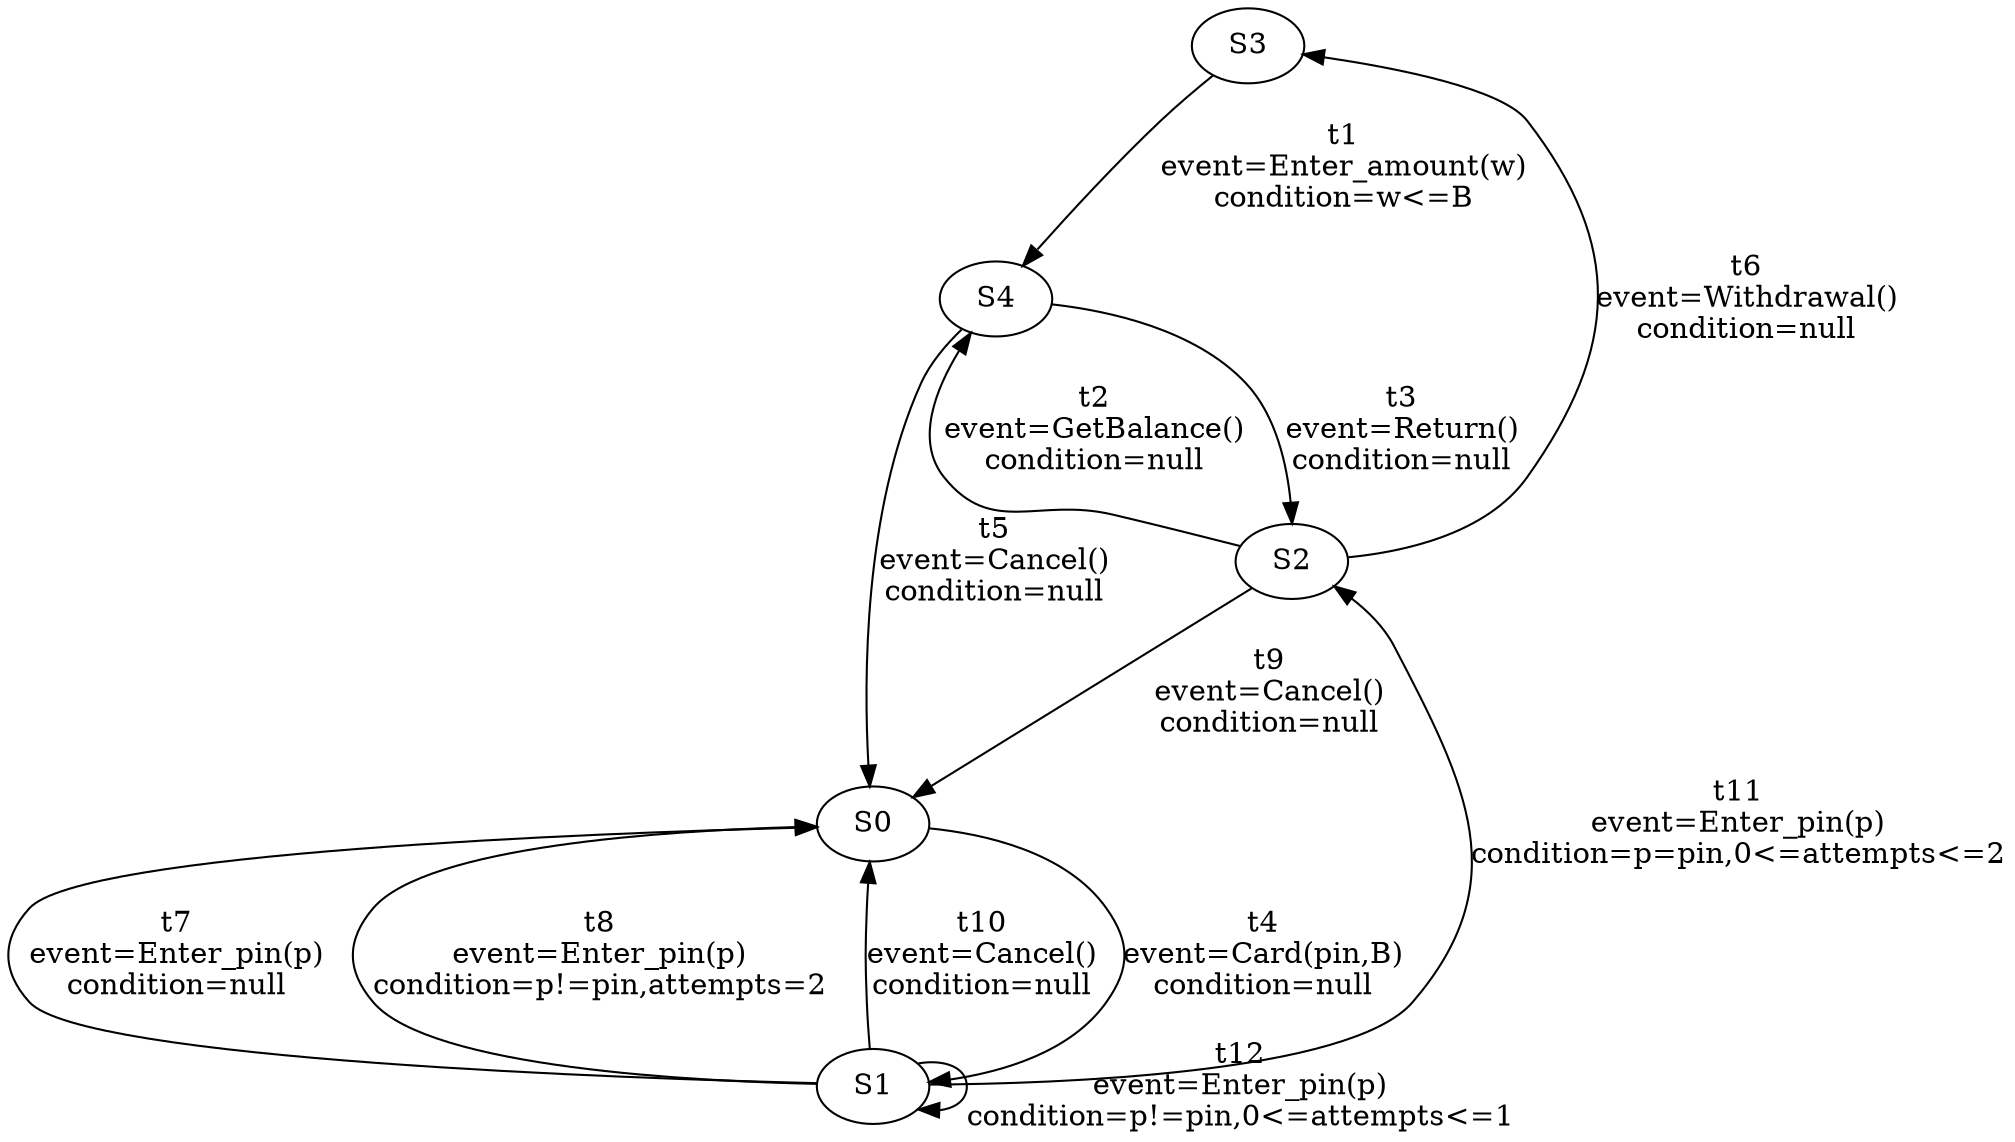 digraph g {
 S3 -> S4 [ label="t1
event=Enter_amount(w)
condition=w<=B" ];
 S2 -> S4 [ label="t2
event=GetBalance()
condition=null" ];
 S4 -> S2 [ label="t3
event=Return()
condition=null" ];
 S0 -> S1 [ label="t4
event=Card(pin,B)
condition=null" ];
 S4 -> S0 [ label="t5
event=Cancel()
condition=null" ];
 S2 -> S3 [ label="t6
event=Withdrawal()
condition=null" ];
 S1 -> S0 [ label="t7
event=Enter_pin(p)
condition=null" ];
 S1 -> S0 [ label="t8
event=Enter_pin(p)
condition=p!=pin,attempts=2" ];
 S2 -> S0 [ label="t9
event=Cancel()
condition=null" ];
 S1 -> S0 [ label="t10
event=Cancel()
condition=null" ];
 S1 -> S2 [ label="t11
event=Enter_pin(p)
condition=p=pin,0<=attempts<=2" ];
 S1 -> S1 [ label="t12
event=Enter_pin(p)
condition=p!=pin,0<=attempts<=1" ];
}
